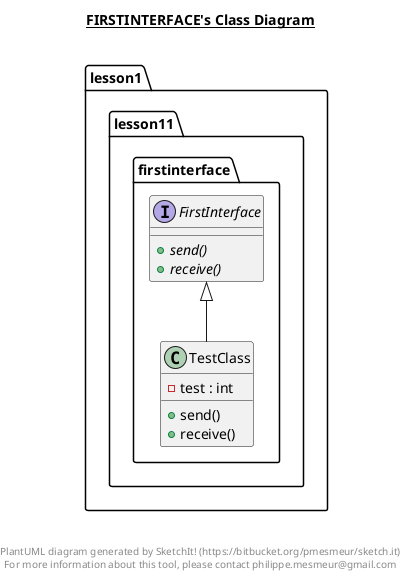 @startuml

title __FIRSTINTERFACE's Class Diagram__\n

  package lesson1 {
    package lesson11.firstinterface {
      interface FirstInterface {
          {abstract} + send()
          {abstract} + receive()
      }
    }
  }
  

  package lesson1 {
    package lesson11.firstinterface {
      class TestClass {
          - test : int
          + send()
          + receive()
      }
    }
  }
  

  TestClass -up-|> FirstInterface


right footer


PlantUML diagram generated by SketchIt! (https://bitbucket.org/pmesmeur/sketch.it)
For more information about this tool, please contact philippe.mesmeur@gmail.com
endfooter

@enduml
